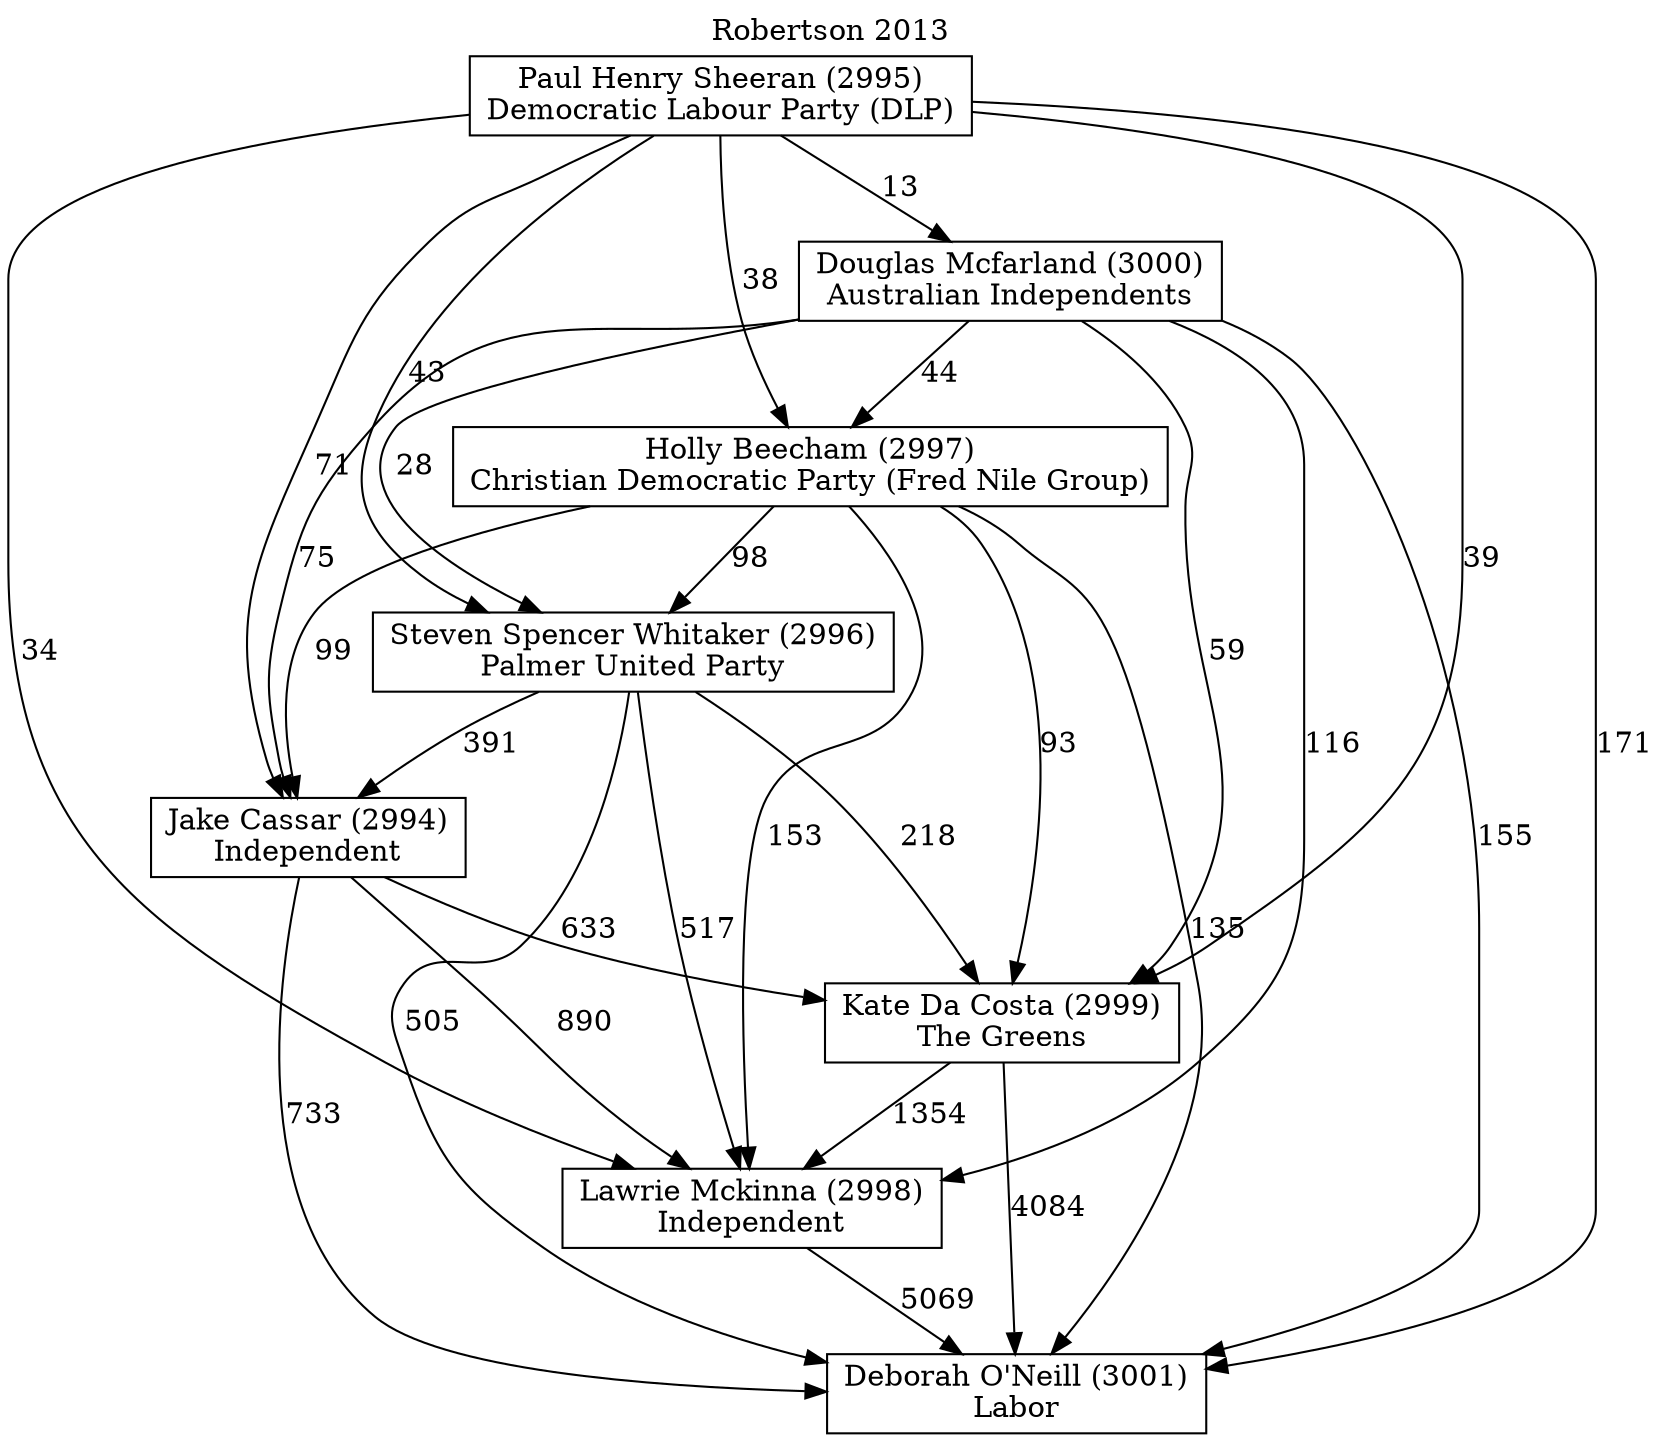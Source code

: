 // House preference flow
digraph "Deborah O'Neill (3001)_Robertson_2013" {
	graph [label="Robertson 2013" labelloc=t mclimit=10]
	node [shape=box]
	"Deborah O'Neill (3001)" [label="Deborah O'Neill (3001)
Labor"]
	"Lawrie Mckinna (2998)" [label="Lawrie Mckinna (2998)
Independent"]
	"Kate Da Costa (2999)" [label="Kate Da Costa (2999)
The Greens"]
	"Jake Cassar (2994)" [label="Jake Cassar (2994)
Independent"]
	"Steven Spencer Whitaker (2996)" [label="Steven Spencer Whitaker (2996)
Palmer United Party"]
	"Holly Beecham (2997)" [label="Holly Beecham (2997)
Christian Democratic Party (Fred Nile Group)"]
	"Douglas Mcfarland (3000)" [label="Douglas Mcfarland (3000)
Australian Independents"]
	"Paul Henry Sheeran (2995)" [label="Paul Henry Sheeran (2995)
Democratic Labour Party (DLP)"]
	"Lawrie Mckinna (2998)" -> "Deborah O'Neill (3001)" [label=5069]
	"Kate Da Costa (2999)" -> "Lawrie Mckinna (2998)" [label=1354]
	"Jake Cassar (2994)" -> "Kate Da Costa (2999)" [label=633]
	"Steven Spencer Whitaker (2996)" -> "Jake Cassar (2994)" [label=391]
	"Holly Beecham (2997)" -> "Steven Spencer Whitaker (2996)" [label=98]
	"Douglas Mcfarland (3000)" -> "Holly Beecham (2997)" [label=44]
	"Paul Henry Sheeran (2995)" -> "Douglas Mcfarland (3000)" [label=13]
	"Kate Da Costa (2999)" -> "Deborah O'Neill (3001)" [label=4084]
	"Jake Cassar (2994)" -> "Deborah O'Neill (3001)" [label=733]
	"Steven Spencer Whitaker (2996)" -> "Deborah O'Neill (3001)" [label=505]
	"Holly Beecham (2997)" -> "Deborah O'Neill (3001)" [label=135]
	"Douglas Mcfarland (3000)" -> "Deborah O'Neill (3001)" [label=155]
	"Paul Henry Sheeran (2995)" -> "Deborah O'Neill (3001)" [label=171]
	"Paul Henry Sheeran (2995)" -> "Holly Beecham (2997)" [label=38]
	"Douglas Mcfarland (3000)" -> "Steven Spencer Whitaker (2996)" [label=28]
	"Paul Henry Sheeran (2995)" -> "Steven Spencer Whitaker (2996)" [label=43]
	"Holly Beecham (2997)" -> "Jake Cassar (2994)" [label=99]
	"Douglas Mcfarland (3000)" -> "Jake Cassar (2994)" [label=75]
	"Paul Henry Sheeran (2995)" -> "Jake Cassar (2994)" [label=71]
	"Steven Spencer Whitaker (2996)" -> "Kate Da Costa (2999)" [label=218]
	"Holly Beecham (2997)" -> "Kate Da Costa (2999)" [label=93]
	"Douglas Mcfarland (3000)" -> "Kate Da Costa (2999)" [label=59]
	"Paul Henry Sheeran (2995)" -> "Kate Da Costa (2999)" [label=39]
	"Jake Cassar (2994)" -> "Lawrie Mckinna (2998)" [label=890]
	"Steven Spencer Whitaker (2996)" -> "Lawrie Mckinna (2998)" [label=517]
	"Holly Beecham (2997)" -> "Lawrie Mckinna (2998)" [label=153]
	"Douglas Mcfarland (3000)" -> "Lawrie Mckinna (2998)" [label=116]
	"Paul Henry Sheeran (2995)" -> "Lawrie Mckinna (2998)" [label=34]
}
